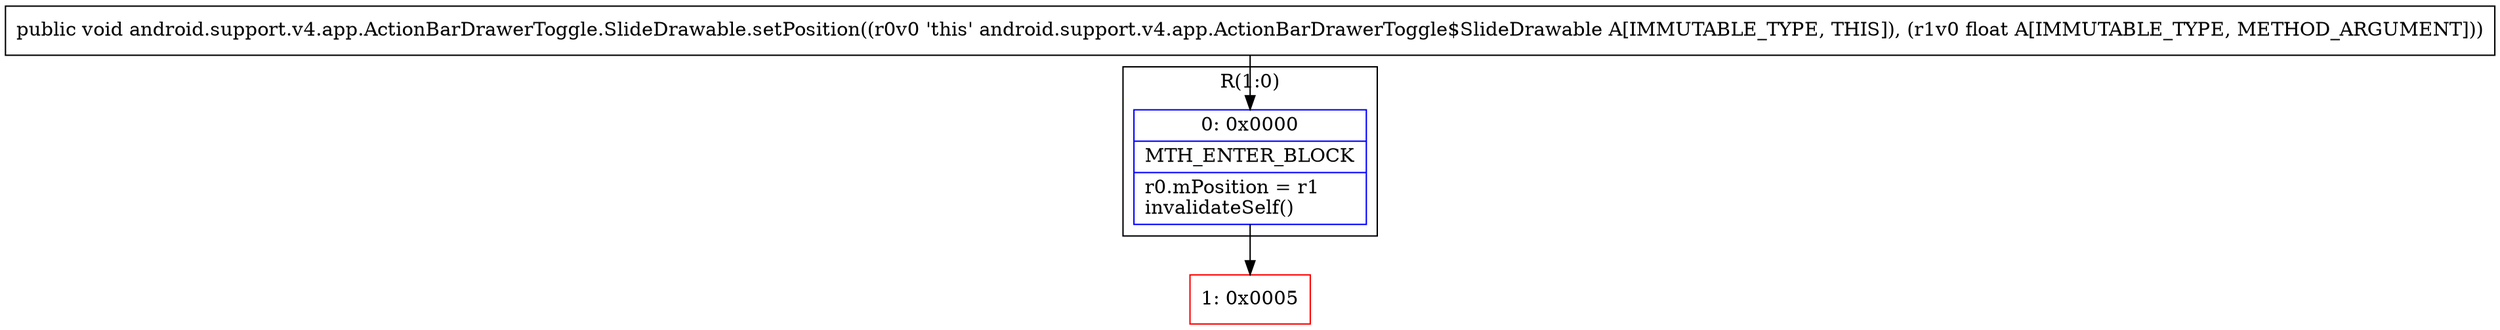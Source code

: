 digraph "CFG forandroid.support.v4.app.ActionBarDrawerToggle.SlideDrawable.setPosition(F)V" {
subgraph cluster_Region_67407502 {
label = "R(1:0)";
node [shape=record,color=blue];
Node_0 [shape=record,label="{0\:\ 0x0000|MTH_ENTER_BLOCK\l|r0.mPosition = r1\linvalidateSelf()\l}"];
}
Node_1 [shape=record,color=red,label="{1\:\ 0x0005}"];
MethodNode[shape=record,label="{public void android.support.v4.app.ActionBarDrawerToggle.SlideDrawable.setPosition((r0v0 'this' android.support.v4.app.ActionBarDrawerToggle$SlideDrawable A[IMMUTABLE_TYPE, THIS]), (r1v0 float A[IMMUTABLE_TYPE, METHOD_ARGUMENT])) }"];
MethodNode -> Node_0;
Node_0 -> Node_1;
}

